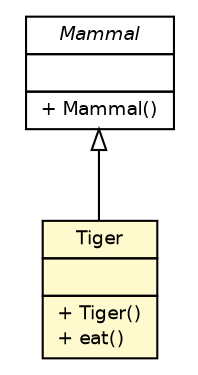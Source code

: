 #!/usr/local/bin/dot
#
# Class diagram 
# Generated by UMLGraph version 5.1 (http://www.umlgraph.org/)
#

digraph G {
	edge [fontname="Helvetica",fontsize=10,labelfontname="Helvetica",labelfontsize=10];
	node [fontname="Helvetica",fontsize=10,shape=plaintext];
	nodesep=0.25;
	ranksep=0.5;
	// com.lab49.siteDemo.model.Tiger
	c23 [label=<<table title="com.lab49.siteDemo.model.Tiger" border="0" cellborder="1" cellspacing="0" cellpadding="2" port="p" bgcolor="lemonChiffon" href="./Tiger.html">
		<tr><td><table border="0" cellspacing="0" cellpadding="1">
<tr><td align="center" balign="center"> Tiger </td></tr>
		</table></td></tr>
		<tr><td><table border="0" cellspacing="0" cellpadding="1">
<tr><td align="left" balign="left">  </td></tr>
		</table></td></tr>
		<tr><td><table border="0" cellspacing="0" cellpadding="1">
<tr><td align="left" balign="left"> + Tiger() </td></tr>
<tr><td align="left" balign="left"> + eat() </td></tr>
		</table></td></tr>
		</table>>, fontname="Helvetica", fontcolor="black", fontsize=9.0];
	// com.lab49.siteDemo.model.Mammal
	c24 [label=<<table title="com.lab49.siteDemo.model.Mammal" border="0" cellborder="1" cellspacing="0" cellpadding="2" port="p" href="./Mammal.html">
		<tr><td><table border="0" cellspacing="0" cellpadding="1">
<tr><td align="center" balign="center"><font face="Helvetica-Oblique"> Mammal </font></td></tr>
		</table></td></tr>
		<tr><td><table border="0" cellspacing="0" cellpadding="1">
<tr><td align="left" balign="left">  </td></tr>
		</table></td></tr>
		<tr><td><table border="0" cellspacing="0" cellpadding="1">
<tr><td align="left" balign="left"> + Mammal() </td></tr>
		</table></td></tr>
		</table>>, fontname="Helvetica", fontcolor="black", fontsize=9.0];
	//com.lab49.siteDemo.model.Tiger extends com.lab49.siteDemo.model.Mammal
	c24:p -> c23:p [dir=back,arrowtail=empty];
}

